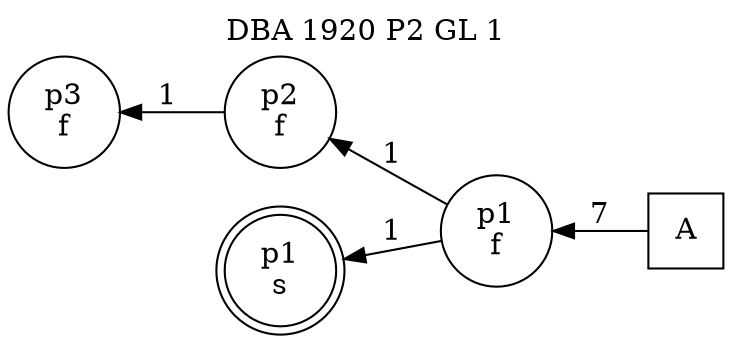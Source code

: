 digraph DBA_1920_P2_GL_1_GOOD {
labelloc="tl"
label= " DBA 1920 P2 GL 1 "
rankdir="RL";
graph [ size=" 10 , 10 !"]

"A" [shape="square" label="A"]
"p1_f" [shape="circle" label="p1
f"]
"p2_f" [shape="circle" label="p2
f"]
"p3_f" [shape="circle" label="p3
f"]
"p1_s" [shape="doublecircle" label="p1
s"]
"A" -> "p1_f" [ label=7]
"p1_f" -> "p2_f" [ label=1]
"p1_f" -> "p1_s" [ label=1]
"p2_f" -> "p3_f" [ label=1]
}
